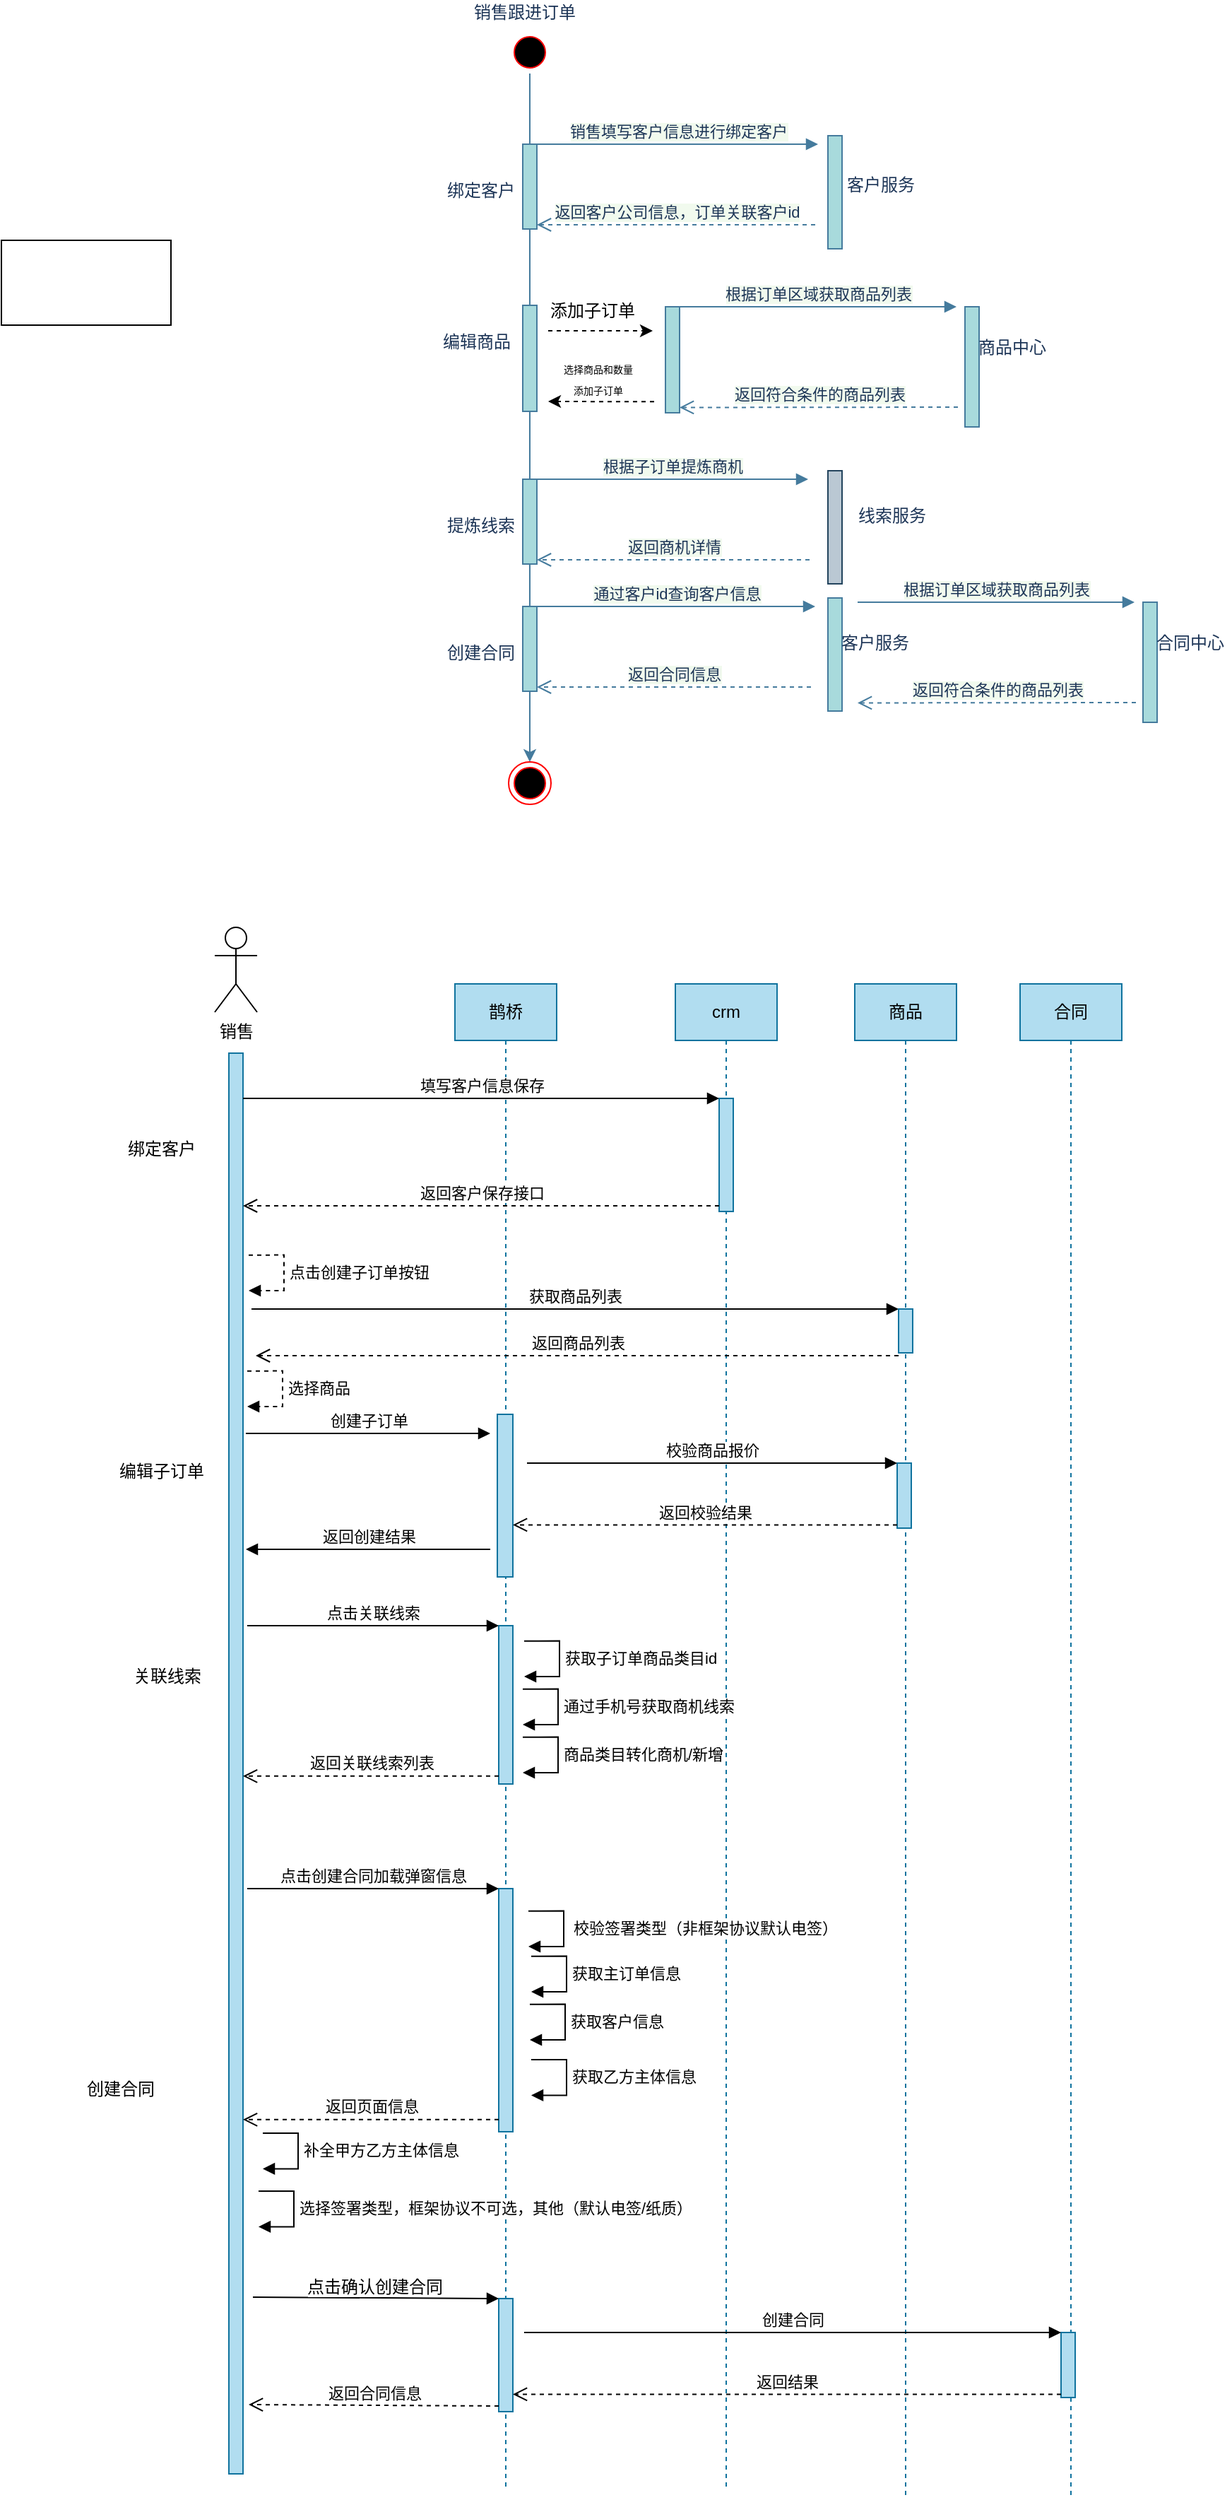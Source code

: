 <mxfile version="13.8.0" type="github">
  <diagram id="PIqpq7g2yBhrVfeTVyQ7" name="第 1 页">
    <mxGraphModel dx="1822" dy="1141" grid="0" gridSize="10" guides="1" tooltips="1" connect="1" arrows="1" fold="1" page="0" pageScale="1" pageWidth="827" pageHeight="1169" background="none" math="0" shadow="0">
      <root>
        <mxCell id="0" />
        <mxCell id="1" parent="0" />
        <mxCell id="DmI60GA0uWcOQrbNNr-2-2" value="销售跟进订单" style="text;html=1;align=center;verticalAlign=middle;resizable=0;points=[];autosize=1;fontColor=#1D3557;" parent="1" vertex="1">
          <mxGeometry x="109" y="-362" width="82" height="18" as="geometry" />
        </mxCell>
        <mxCell id="PYMbP-hpmB8G9cI8jIo8-4" value="" style="edgeStyle=orthogonalEdgeStyle;curved=0;rounded=1;sketch=0;orthogonalLoop=1;jettySize=auto;html=1;strokeColor=#457B9D;fillColor=#A8DADC;fontColor=#1D3557;entryX=0.5;entryY=0;entryDx=0;entryDy=0;" parent="1" source="PYMbP-hpmB8G9cI8jIo8-2" target="PYMbP-hpmB8G9cI8jIo8-1" edge="1">
          <mxGeometry relative="1" as="geometry" />
        </mxCell>
        <mxCell id="DmI60GA0uWcOQrbNNr-2-10" value="" style="html=1;points=[];perimeter=orthogonalPerimeter;rounded=0;sketch=0;fillColor=#A8DADC;strokeColor=#457B9D;fontColor=#1D3557;" parent="1" vertex="1">
          <mxGeometry x="149" y="-260" width="10" height="60" as="geometry" />
        </mxCell>
        <mxCell id="DmI60GA0uWcOQrbNNr-2-11" value="销售填写客户信息进行绑定客户" style="html=1;verticalAlign=bottom;endArrow=block;strokeColor=#457B9D;fontColor=#1D3557;labelBackgroundColor=#F1FAEE;exitX=1;exitY=0;exitDx=0;exitDy=0;" parent="1" source="DmI60GA0uWcOQrbNNr-2-10" edge="1">
          <mxGeometry relative="1" as="geometry">
            <mxPoint x="358" y="-260" as="targetPoint" />
          </mxGeometry>
        </mxCell>
        <mxCell id="DmI60GA0uWcOQrbNNr-2-12" value="返回客户公司信息，订单关联客户id" style="html=1;verticalAlign=bottom;endArrow=open;dashed=1;endSize=8;strokeColor=#457B9D;fontColor=#1D3557;labelBackgroundColor=#F1FAEE;entryX=1;entryY=0.95;entryDx=0;entryDy=0;" parent="1" target="DmI60GA0uWcOQrbNNr-2-10" edge="1">
          <mxGeometry relative="1" as="geometry">
            <mxPoint x="356" y="-203" as="sourcePoint" />
          </mxGeometry>
        </mxCell>
        <mxCell id="DmI60GA0uWcOQrbNNr-2-13" value="" style="html=1;points=[];perimeter=orthogonalPerimeter;rounded=0;sketch=0;fillColor=#A8DADC;strokeColor=#457B9D;fontColor=#1D3557;" parent="1" vertex="1">
          <mxGeometry x="365" y="-266" width="10" height="80" as="geometry" />
        </mxCell>
        <mxCell id="DmI60GA0uWcOQrbNNr-2-14" value="绑定客户" style="text;html=1;align=center;verticalAlign=middle;resizable=0;points=[];autosize=1;fontColor=#1D3557;" parent="1" vertex="1">
          <mxGeometry x="90" y="-236" width="58" height="18" as="geometry" />
        </mxCell>
        <mxCell id="DmI60GA0uWcOQrbNNr-2-15" value="客户服务" style="text;html=1;align=center;verticalAlign=middle;resizable=0;points=[];autosize=1;fontColor=#1D3557;" parent="1" vertex="1">
          <mxGeometry x="373" y="-240" width="58" height="18" as="geometry" />
        </mxCell>
        <mxCell id="DmI60GA0uWcOQrbNNr-2-17" value="" style="html=1;points=[];perimeter=orthogonalPerimeter;rounded=0;sketch=0;fillColor=#A8DADC;strokeColor=#457B9D;fontColor=#1D3557;" parent="1" vertex="1">
          <mxGeometry x="250" y="-145" width="10" height="75" as="geometry" />
        </mxCell>
        <mxCell id="DmI60GA0uWcOQrbNNr-2-18" value="根据订单区域获取商品列表" style="html=1;verticalAlign=bottom;endArrow=block;strokeColor=#457B9D;fontColor=#1D3557;labelBackgroundColor=#F1FAEE;exitX=1;exitY=0;exitDx=0;exitDy=0;" parent="1" source="DmI60GA0uWcOQrbNNr-2-17" edge="1">
          <mxGeometry relative="1" as="geometry">
            <mxPoint x="456" y="-145" as="targetPoint" />
          </mxGeometry>
        </mxCell>
        <mxCell id="DmI60GA0uWcOQrbNNr-2-19" value="返回符合条件的商品列表" style="html=1;verticalAlign=bottom;endArrow=open;dashed=1;endSize=8;strokeColor=#457B9D;fontColor=#1D3557;labelBackgroundColor=#F1FAEE;entryX=1;entryY=0.95;entryDx=0;entryDy=0;" parent="1" target="DmI60GA0uWcOQrbNNr-2-17" edge="1">
          <mxGeometry relative="1" as="geometry">
            <mxPoint x="457" y="-74" as="sourcePoint" />
          </mxGeometry>
        </mxCell>
        <mxCell id="DmI60GA0uWcOQrbNNr-2-20" value="" style="html=1;points=[];perimeter=orthogonalPerimeter;rounded=0;sketch=0;fillColor=#A8DADC;strokeColor=#457B9D;fontColor=#1D3557;" parent="1" vertex="1">
          <mxGeometry x="462" y="-145" width="10" height="85" as="geometry" />
        </mxCell>
        <mxCell id="DmI60GA0uWcOQrbNNr-2-21" value="编辑商品" style="text;html=1;align=center;verticalAlign=middle;resizable=0;points=[];autosize=1;fontColor=#1D3557;" parent="1" vertex="1">
          <mxGeometry x="87" y="-129" width="58" height="18" as="geometry" />
        </mxCell>
        <mxCell id="DmI60GA0uWcOQrbNNr-2-22" value="商品中心" style="text;html=1;align=center;verticalAlign=middle;resizable=0;points=[];autosize=1;fontColor=#1D3557;" parent="1" vertex="1">
          <mxGeometry x="466" y="-125" width="58" height="18" as="geometry" />
        </mxCell>
        <mxCell id="DmI60GA0uWcOQrbNNr-2-23" value="" style="html=1;points=[];perimeter=orthogonalPerimeter;rounded=0;sketch=0;fillColor=#A8DADC;strokeColor=#457B9D;fontColor=#1D3557;" parent="1" vertex="1">
          <mxGeometry x="149" y="-23" width="10" height="60" as="geometry" />
        </mxCell>
        <mxCell id="DmI60GA0uWcOQrbNNr-2-24" value="根据子订单提炼商机" style="html=1;verticalAlign=bottom;endArrow=block;strokeColor=#457B9D;fontColor=#1D3557;labelBackgroundColor=#F1FAEE;exitX=1;exitY=0;exitDx=0;exitDy=0;" parent="1" source="DmI60GA0uWcOQrbNNr-2-23" edge="1">
          <mxGeometry relative="1" as="geometry">
            <mxPoint x="351" y="-23" as="targetPoint" />
          </mxGeometry>
        </mxCell>
        <mxCell id="DmI60GA0uWcOQrbNNr-2-25" value="返回商机详情" style="html=1;verticalAlign=bottom;endArrow=open;dashed=1;endSize=8;strokeColor=#457B9D;fontColor=#1D3557;labelBackgroundColor=#F1FAEE;entryX=1;entryY=0.95;entryDx=0;entryDy=0;" parent="1" target="DmI60GA0uWcOQrbNNr-2-23" edge="1">
          <mxGeometry relative="1" as="geometry">
            <mxPoint x="352" y="34" as="sourcePoint" />
          </mxGeometry>
        </mxCell>
        <mxCell id="DmI60GA0uWcOQrbNNr-2-26" value="" style="html=1;points=[];perimeter=orthogonalPerimeter;rounded=0;sketch=0;fillColor=#bac8d3;strokeColor=#23445d;" parent="1" vertex="1">
          <mxGeometry x="365" y="-29" width="10" height="80" as="geometry" />
        </mxCell>
        <mxCell id="DmI60GA0uWcOQrbNNr-2-27" value="提炼线索" style="text;html=1;align=center;verticalAlign=middle;resizable=0;points=[];autosize=1;fontColor=#1D3557;" parent="1" vertex="1">
          <mxGeometry x="90" y="1" width="58" height="18" as="geometry" />
        </mxCell>
        <mxCell id="DmI60GA0uWcOQrbNNr-2-28" value="线索服务" style="text;html=1;align=center;verticalAlign=middle;resizable=0;points=[];autosize=1;fontColor=#1D3557;" parent="1" vertex="1">
          <mxGeometry x="381" y="-6" width="58" height="18" as="geometry" />
        </mxCell>
        <mxCell id="DmI60GA0uWcOQrbNNr-2-29" value="" style="html=1;points=[];perimeter=orthogonalPerimeter;rounded=0;sketch=0;fillColor=#A8DADC;strokeColor=#457B9D;fontColor=#1D3557;" parent="1" vertex="1">
          <mxGeometry x="149" y="67" width="10" height="60" as="geometry" />
        </mxCell>
        <mxCell id="DmI60GA0uWcOQrbNNr-2-30" value="通过客户id查询客户信息" style="html=1;verticalAlign=bottom;endArrow=block;strokeColor=#457B9D;fontColor=#1D3557;labelBackgroundColor=#F1FAEE;exitX=1;exitY=0;exitDx=0;exitDy=0;" parent="1" source="DmI60GA0uWcOQrbNNr-2-29" edge="1">
          <mxGeometry relative="1" as="geometry">
            <mxPoint x="356" y="67" as="targetPoint" />
          </mxGeometry>
        </mxCell>
        <mxCell id="DmI60GA0uWcOQrbNNr-2-31" value="返回合同信息" style="html=1;verticalAlign=bottom;endArrow=open;dashed=1;endSize=8;strokeColor=#457B9D;fontColor=#1D3557;labelBackgroundColor=#F1FAEE;entryX=1;entryY=0.95;entryDx=0;entryDy=0;" parent="1" target="DmI60GA0uWcOQrbNNr-2-29" edge="1">
          <mxGeometry relative="1" as="geometry">
            <mxPoint x="353" y="124" as="sourcePoint" />
          </mxGeometry>
        </mxCell>
        <mxCell id="DmI60GA0uWcOQrbNNr-2-32" value="" style="html=1;points=[];perimeter=orthogonalPerimeter;rounded=0;sketch=0;fillColor=#A8DADC;strokeColor=#457B9D;fontColor=#1D3557;" parent="1" vertex="1">
          <mxGeometry x="365" y="61" width="10" height="80" as="geometry" />
        </mxCell>
        <mxCell id="DmI60GA0uWcOQrbNNr-2-33" value="创建合同" style="text;html=1;align=center;verticalAlign=middle;resizable=0;points=[];autosize=1;fontColor=#1D3557;" parent="1" vertex="1">
          <mxGeometry x="90" y="91" width="58" height="18" as="geometry" />
        </mxCell>
        <mxCell id="DmI60GA0uWcOQrbNNr-2-34" value="客户服务" style="text;html=1;align=center;verticalAlign=middle;resizable=0;points=[];autosize=1;fontColor=#1D3557;" parent="1" vertex="1">
          <mxGeometry x="369" y="84" width="58" height="18" as="geometry" />
        </mxCell>
        <mxCell id="PYMbP-hpmB8G9cI8jIo8-1" value="" style="ellipse;html=1;shape=endState;fillColor=#000000;strokeColor=#ff0000;rounded=0;sketch=0;fontColor=#1D3557;" parent="1" vertex="1">
          <mxGeometry x="139" y="177" width="30" height="30" as="geometry" />
        </mxCell>
        <mxCell id="PYMbP-hpmB8G9cI8jIo8-2" value="" style="ellipse;html=1;shape=startState;fillColor=#000000;strokeColor=#ff0000;rounded=0;sketch=0;fontColor=#1D3557;" parent="1" vertex="1">
          <mxGeometry x="139" y="-340" width="30" height="30" as="geometry" />
        </mxCell>
        <mxCell id="SoGWiR2uLx1Ju7XlsU4c-3" value="" style="rounded=0;whiteSpace=wrap;html=1;" vertex="1" parent="1">
          <mxGeometry x="-220" y="-192" width="120" height="60" as="geometry" />
        </mxCell>
        <mxCell id="SoGWiR2uLx1Ju7XlsU4c-4" value="" style="endArrow=classic;html=1;dashed=1;" edge="1" parent="1">
          <mxGeometry width="50" height="50" relative="1" as="geometry">
            <mxPoint x="167" y="-128" as="sourcePoint" />
            <mxPoint x="241" y="-128" as="targetPoint" />
          </mxGeometry>
        </mxCell>
        <mxCell id="SoGWiR2uLx1Ju7XlsU4c-5" value="添加子订单" style="text;html=1;align=center;verticalAlign=middle;resizable=0;points=[];autosize=1;" vertex="1" parent="1">
          <mxGeometry x="163" y="-151" width="70" height="18" as="geometry" />
        </mxCell>
        <mxCell id="SoGWiR2uLx1Ju7XlsU4c-6" value="" style="endArrow=classic;html=1;dashed=1;" edge="1" parent="1">
          <mxGeometry width="50" height="50" relative="1" as="geometry">
            <mxPoint x="242.0" y="-77.83" as="sourcePoint" />
            <mxPoint x="167" y="-78" as="targetPoint" />
          </mxGeometry>
        </mxCell>
        <mxCell id="SoGWiR2uLx1Ju7XlsU4c-7" value="&lt;font style=&quot;font-size: 7px&quot;&gt;选择商品和数量&lt;br style=&quot;font-size: 7px&quot;&gt;添加子订单&lt;/font&gt;" style="text;html=1;align=center;verticalAlign=middle;resizable=0;points=[];autosize=1;" vertex="1" parent="1">
          <mxGeometry x="155" y="-111" width="94" height="32" as="geometry" />
        </mxCell>
        <mxCell id="SoGWiR2uLx1Ju7XlsU4c-9" value="" style="html=1;points=[];perimeter=orthogonalPerimeter;rounded=0;sketch=0;fillColor=#A8DADC;strokeColor=#457B9D;fontColor=#1D3557;" vertex="1" parent="1">
          <mxGeometry x="149" y="-146" width="10" height="75" as="geometry" />
        </mxCell>
        <mxCell id="SoGWiR2uLx1Ju7XlsU4c-16" value="根据订单区域获取商品列表" style="html=1;verticalAlign=bottom;endArrow=block;strokeColor=#457B9D;fontColor=#1D3557;labelBackgroundColor=#F1FAEE;exitX=1;exitY=0;exitDx=0;exitDy=0;" edge="1" parent="1">
          <mxGeometry relative="1" as="geometry">
            <mxPoint x="582" y="64" as="targetPoint" />
            <mxPoint x="386" y="64" as="sourcePoint" />
          </mxGeometry>
        </mxCell>
        <mxCell id="SoGWiR2uLx1Ju7XlsU4c-17" value="返回符合条件的商品列表" style="html=1;verticalAlign=bottom;endArrow=open;dashed=1;endSize=8;strokeColor=#457B9D;fontColor=#1D3557;labelBackgroundColor=#F1FAEE;entryX=1;entryY=0.95;entryDx=0;entryDy=0;" edge="1" parent="1">
          <mxGeometry relative="1" as="geometry">
            <mxPoint x="583.0" y="135" as="sourcePoint" />
            <mxPoint x="386" y="135.25" as="targetPoint" />
          </mxGeometry>
        </mxCell>
        <mxCell id="SoGWiR2uLx1Ju7XlsU4c-18" value="" style="html=1;points=[];perimeter=orthogonalPerimeter;rounded=0;sketch=0;fillColor=#A8DADC;strokeColor=#457B9D;fontColor=#1D3557;" vertex="1" parent="1">
          <mxGeometry x="588" y="64" width="10" height="85" as="geometry" />
        </mxCell>
        <mxCell id="SoGWiR2uLx1Ju7XlsU4c-19" value="合同中心" style="text;html=1;align=center;verticalAlign=middle;resizable=0;points=[];autosize=1;fontColor=#1D3557;" vertex="1" parent="1">
          <mxGeometry x="592" y="84" width="58" height="18" as="geometry" />
        </mxCell>
        <mxCell id="SoGWiR2uLx1Ju7XlsU4c-20" value="销售" style="shape=umlActor;verticalLabelPosition=bottom;verticalAlign=top;html=1;" vertex="1" parent="1">
          <mxGeometry x="-69" y="294" width="30" height="60" as="geometry" />
        </mxCell>
        <mxCell id="SoGWiR2uLx1Ju7XlsU4c-21" value="" style="html=1;points=[];perimeter=orthogonalPerimeter;fillColor=#b1ddf0;strokeColor=#10739e;" vertex="1" parent="1">
          <mxGeometry x="-59" y="383" width="10" height="1005" as="geometry" />
        </mxCell>
        <mxCell id="SoGWiR2uLx1Ju7XlsU4c-22" value="鹊桥" style="shape=umlLifeline;perimeter=lifelinePerimeter;whiteSpace=wrap;html=1;container=1;collapsible=0;recursiveResize=0;outlineConnect=0;fillColor=#b1ddf0;strokeColor=#10739e;" vertex="1" parent="1">
          <mxGeometry x="101" y="334" width="72" height="1066" as="geometry" />
        </mxCell>
        <mxCell id="SoGWiR2uLx1Ju7XlsU4c-39" value="" style="html=1;points=[];perimeter=orthogonalPerimeter;fillColor=#b1ddf0;strokeColor=#10739e;" vertex="1" parent="SoGWiR2uLx1Ju7XlsU4c-22">
          <mxGeometry x="30" y="304.5" width="11" height="115" as="geometry" />
        </mxCell>
        <mxCell id="SoGWiR2uLx1Ju7XlsU4c-49" value="" style="html=1;points=[];perimeter=orthogonalPerimeter;fillColor=#b1ddf0;strokeColor=#10739e;" vertex="1" parent="SoGWiR2uLx1Ju7XlsU4c-22">
          <mxGeometry x="31" y="454" width="10" height="112" as="geometry" />
        </mxCell>
        <mxCell id="SoGWiR2uLx1Ju7XlsU4c-50" value="点击关联线索" style="html=1;verticalAlign=bottom;endArrow=block;entryX=0;entryY=0;" edge="1" target="SoGWiR2uLx1Ju7XlsU4c-49" parent="SoGWiR2uLx1Ju7XlsU4c-22">
          <mxGeometry relative="1" as="geometry">
            <mxPoint x="-147" y="454" as="sourcePoint" />
          </mxGeometry>
        </mxCell>
        <mxCell id="SoGWiR2uLx1Ju7XlsU4c-61" value="" style="html=1;points=[];perimeter=orthogonalPerimeter;fillColor=#b1ddf0;strokeColor=#10739e;" vertex="1" parent="SoGWiR2uLx1Ju7XlsU4c-22">
          <mxGeometry x="31" y="640" width="10" height="172" as="geometry" />
        </mxCell>
        <mxCell id="SoGWiR2uLx1Ju7XlsU4c-62" value="点击创建合同加载弹窗信息" style="html=1;verticalAlign=bottom;endArrow=block;entryX=0;entryY=0;" edge="1" target="SoGWiR2uLx1Ju7XlsU4c-61" parent="SoGWiR2uLx1Ju7XlsU4c-22">
          <mxGeometry relative="1" as="geometry">
            <mxPoint x="-147" y="640" as="sourcePoint" />
          </mxGeometry>
        </mxCell>
        <mxCell id="SoGWiR2uLx1Ju7XlsU4c-71" value="" style="html=1;points=[];perimeter=orthogonalPerimeter;fillColor=#b1ddf0;strokeColor=#10739e;" vertex="1" parent="SoGWiR2uLx1Ju7XlsU4c-22">
          <mxGeometry x="31" y="930" width="10" height="80" as="geometry" />
        </mxCell>
        <mxCell id="SoGWiR2uLx1Ju7XlsU4c-23" value="crm" style="shape=umlLifeline;perimeter=lifelinePerimeter;whiteSpace=wrap;html=1;container=1;collapsible=0;recursiveResize=0;outlineConnect=0;fillColor=#b1ddf0;strokeColor=#10739e;" vertex="1" parent="1">
          <mxGeometry x="257" y="334" width="72" height="1064" as="geometry" />
        </mxCell>
        <mxCell id="SoGWiR2uLx1Ju7XlsU4c-27" value="" style="html=1;points=[];perimeter=orthogonalPerimeter;fillColor=#b1ddf0;strokeColor=#10739e;" vertex="1" parent="SoGWiR2uLx1Ju7XlsU4c-23">
          <mxGeometry x="31" y="81" width="10" height="80" as="geometry" />
        </mxCell>
        <mxCell id="SoGWiR2uLx1Ju7XlsU4c-24" value="商品" style="shape=umlLifeline;perimeter=lifelinePerimeter;whiteSpace=wrap;html=1;container=1;collapsible=0;recursiveResize=0;outlineConnect=0;fillColor=#b1ddf0;strokeColor=#10739e;" vertex="1" parent="1">
          <mxGeometry x="384" y="334" width="72" height="1070" as="geometry" />
        </mxCell>
        <mxCell id="SoGWiR2uLx1Ju7XlsU4c-35" value="获取商品列表" style="html=1;verticalAlign=bottom;endArrow=block;entryX=0;entryY=0;" edge="1" target="SoGWiR2uLx1Ju7XlsU4c-34" parent="SoGWiR2uLx1Ju7XlsU4c-24">
          <mxGeometry relative="1" as="geometry">
            <mxPoint x="-427" y="230" as="sourcePoint" />
          </mxGeometry>
        </mxCell>
        <mxCell id="SoGWiR2uLx1Ju7XlsU4c-34" value="" style="html=1;points=[];perimeter=orthogonalPerimeter;fillColor=#b1ddf0;strokeColor=#10739e;" vertex="1" parent="SoGWiR2uLx1Ju7XlsU4c-24">
          <mxGeometry x="31" y="230" width="10" height="31" as="geometry" />
        </mxCell>
        <mxCell id="SoGWiR2uLx1Ju7XlsU4c-36" value="返回商品列表" style="html=1;verticalAlign=bottom;endArrow=open;dashed=1;endSize=8;exitX=0;exitY=0.95;" edge="1" parent="SoGWiR2uLx1Ju7XlsU4c-24">
          <mxGeometry relative="1" as="geometry">
            <mxPoint x="-424" y="263" as="targetPoint" />
            <mxPoint x="31" y="263" as="sourcePoint" />
          </mxGeometry>
        </mxCell>
        <mxCell id="SoGWiR2uLx1Ju7XlsU4c-42" value="" style="html=1;points=[];perimeter=orthogonalPerimeter;fillColor=#b1ddf0;strokeColor=#10739e;" vertex="1" parent="SoGWiR2uLx1Ju7XlsU4c-24">
          <mxGeometry x="30" y="339" width="10" height="46" as="geometry" />
        </mxCell>
        <mxCell id="SoGWiR2uLx1Ju7XlsU4c-43" value="校验商品报价" style="html=1;verticalAlign=bottom;endArrow=block;entryX=0;entryY=0;" edge="1" target="SoGWiR2uLx1Ju7XlsU4c-42" parent="SoGWiR2uLx1Ju7XlsU4c-24">
          <mxGeometry relative="1" as="geometry">
            <mxPoint x="-232" y="339" as="sourcePoint" />
          </mxGeometry>
        </mxCell>
        <mxCell id="SoGWiR2uLx1Ju7XlsU4c-25" value="合同" style="shape=umlLifeline;perimeter=lifelinePerimeter;whiteSpace=wrap;html=1;container=1;collapsible=0;recursiveResize=0;outlineConnect=0;fillColor=#b1ddf0;strokeColor=#10739e;" vertex="1" parent="1">
          <mxGeometry x="501" y="334" width="72" height="1071" as="geometry" />
        </mxCell>
        <mxCell id="SoGWiR2uLx1Ju7XlsU4c-73" value="返回合同信息" style="html=1;verticalAlign=bottom;endArrow=open;dashed=1;endSize=8;exitX=0;exitY=0.95;" edge="1" source="SoGWiR2uLx1Ju7XlsU4c-71" parent="SoGWiR2uLx1Ju7XlsU4c-25">
          <mxGeometry relative="1" as="geometry">
            <mxPoint x="-546" y="1005" as="targetPoint" />
          </mxGeometry>
        </mxCell>
        <mxCell id="SoGWiR2uLx1Ju7XlsU4c-75" value="" style="html=1;points=[];perimeter=orthogonalPerimeter;fillColor=#b1ddf0;strokeColor=#10739e;" vertex="1" parent="SoGWiR2uLx1Ju7XlsU4c-25">
          <mxGeometry x="29" y="954" width="10" height="46" as="geometry" />
        </mxCell>
        <mxCell id="SoGWiR2uLx1Ju7XlsU4c-28" value="填写客户信息保存" style="html=1;verticalAlign=bottom;endArrow=block;entryX=0;entryY=0;" edge="1" target="SoGWiR2uLx1Ju7XlsU4c-27" parent="1" source="SoGWiR2uLx1Ju7XlsU4c-21">
          <mxGeometry relative="1" as="geometry">
            <mxPoint x="211" y="412" as="sourcePoint" />
          </mxGeometry>
        </mxCell>
        <mxCell id="SoGWiR2uLx1Ju7XlsU4c-29" value="返回客户保存接口" style="html=1;verticalAlign=bottom;endArrow=open;dashed=1;endSize=8;exitX=0;exitY=0.95;" edge="1" source="SoGWiR2uLx1Ju7XlsU4c-27" parent="1" target="SoGWiR2uLx1Ju7XlsU4c-21">
          <mxGeometry relative="1" as="geometry">
            <mxPoint x="211" y="488" as="targetPoint" />
          </mxGeometry>
        </mxCell>
        <mxCell id="SoGWiR2uLx1Ju7XlsU4c-31" value="绑定客户" style="text;html=1;align=center;verticalAlign=middle;resizable=0;points=[];autosize=1;" vertex="1" parent="1">
          <mxGeometry x="-136" y="442" width="58" height="18" as="geometry" />
        </mxCell>
        <mxCell id="SoGWiR2uLx1Ju7XlsU4c-33" value="编辑子订单" style="text;html=1;align=center;verticalAlign=middle;resizable=0;points=[];autosize=1;" vertex="1" parent="1">
          <mxGeometry x="-142" y="670" width="70" height="18" as="geometry" />
        </mxCell>
        <mxCell id="SoGWiR2uLx1Ju7XlsU4c-40" value="点击创建子订单按钮" style="edgeStyle=orthogonalEdgeStyle;html=1;align=left;spacingLeft=2;endArrow=block;rounded=0;entryX=0.1;entryY=0.33;entryDx=0;entryDy=0;entryPerimeter=0;exitX=0.1;exitY=0.33;exitDx=0;exitDy=0;exitPerimeter=0;dashed=1;" edge="1" parent="1">
          <mxGeometry relative="1" as="geometry">
            <mxPoint x="-45" y="525.84" as="sourcePoint" />
            <Array as="points">
              <mxPoint x="-20" y="526" />
              <mxPoint x="-20" y="551" />
            </Array>
            <mxPoint x="-45" y="551" as="targetPoint" />
          </mxGeometry>
        </mxCell>
        <mxCell id="SoGWiR2uLx1Ju7XlsU4c-41" value="选择商品" style="edgeStyle=orthogonalEdgeStyle;html=1;align=left;spacingLeft=2;endArrow=block;rounded=0;entryX=0.1;entryY=0.33;entryDx=0;entryDy=0;entryPerimeter=0;exitX=0.1;exitY=0.33;exitDx=0;exitDy=0;exitPerimeter=0;dashed=1;" edge="1" parent="1">
          <mxGeometry relative="1" as="geometry">
            <mxPoint x="-46" y="607.84" as="sourcePoint" />
            <Array as="points">
              <mxPoint x="-21" y="608" />
              <mxPoint x="-21" y="633" />
            </Array>
            <mxPoint x="-46" y="633" as="targetPoint" />
          </mxGeometry>
        </mxCell>
        <mxCell id="SoGWiR2uLx1Ju7XlsU4c-44" value="返回校验结果" style="html=1;verticalAlign=bottom;endArrow=open;dashed=1;endSize=8;exitX=0;exitY=0.95;" edge="1" source="SoGWiR2uLx1Ju7XlsU4c-42" parent="1" target="SoGWiR2uLx1Ju7XlsU4c-39">
          <mxGeometry relative="1" as="geometry">
            <mxPoint x="149" y="751" as="targetPoint" />
          </mxGeometry>
        </mxCell>
        <mxCell id="SoGWiR2uLx1Ju7XlsU4c-45" value="创建子订单" style="html=1;verticalAlign=bottom;endArrow=block;" edge="1" parent="1">
          <mxGeometry relative="1" as="geometry">
            <mxPoint x="-47" y="652" as="sourcePoint" />
            <mxPoint x="126" y="652" as="targetPoint" />
          </mxGeometry>
        </mxCell>
        <mxCell id="SoGWiR2uLx1Ju7XlsU4c-47" value="返回创建结果" style="html=1;verticalAlign=bottom;endArrow=block;" edge="1" parent="1">
          <mxGeometry relative="1" as="geometry">
            <mxPoint x="126" y="734" as="sourcePoint" />
            <mxPoint x="-47" y="734" as="targetPoint" />
          </mxGeometry>
        </mxCell>
        <mxCell id="SoGWiR2uLx1Ju7XlsU4c-52" value="关联线索" style="text;html=1;align=center;verticalAlign=middle;resizable=0;points=[];autosize=1;" vertex="1" parent="1">
          <mxGeometry x="-132" y="815" width="58" height="18" as="geometry" />
        </mxCell>
        <mxCell id="SoGWiR2uLx1Ju7XlsU4c-51" value="返回关联线索列表" style="html=1;verticalAlign=bottom;endArrow=open;dashed=1;endSize=8;exitX=0;exitY=0.95;" edge="1" source="SoGWiR2uLx1Ju7XlsU4c-49" parent="1" target="SoGWiR2uLx1Ju7XlsU4c-21">
          <mxGeometry relative="1" as="geometry">
            <mxPoint x="-50" y="898" as="targetPoint" />
          </mxGeometry>
        </mxCell>
        <mxCell id="SoGWiR2uLx1Ju7XlsU4c-54" value="获取子订单商品类目id" style="edgeStyle=orthogonalEdgeStyle;html=1;align=left;spacingLeft=2;endArrow=block;rounded=0;entryX=0.1;entryY=0.33;entryDx=0;entryDy=0;entryPerimeter=0;exitX=0.1;exitY=0.33;exitDx=0;exitDy=0;exitPerimeter=0;" edge="1" parent="1">
          <mxGeometry relative="1" as="geometry">
            <mxPoint x="150" y="798.84" as="sourcePoint" />
            <Array as="points">
              <mxPoint x="175" y="799" />
              <mxPoint x="175" y="824" />
            </Array>
            <mxPoint x="150" y="824" as="targetPoint" />
          </mxGeometry>
        </mxCell>
        <mxCell id="SoGWiR2uLx1Ju7XlsU4c-55" value="通过手机号获取商机线索" style="edgeStyle=orthogonalEdgeStyle;html=1;align=left;spacingLeft=2;endArrow=block;rounded=0;entryX=0.1;entryY=0.33;entryDx=0;entryDy=0;entryPerimeter=0;exitX=0.1;exitY=0.33;exitDx=0;exitDy=0;exitPerimeter=0;" edge="1" parent="1">
          <mxGeometry relative="1" as="geometry">
            <mxPoint x="149" y="832.84" as="sourcePoint" />
            <Array as="points">
              <mxPoint x="174" y="833" />
              <mxPoint x="174" y="858" />
            </Array>
            <mxPoint x="149" y="858" as="targetPoint" />
          </mxGeometry>
        </mxCell>
        <mxCell id="SoGWiR2uLx1Ju7XlsU4c-56" value="商品类目转化商机/新增" style="edgeStyle=orthogonalEdgeStyle;html=1;align=left;spacingLeft=2;endArrow=block;rounded=0;entryX=0.1;entryY=0.33;entryDx=0;entryDy=0;entryPerimeter=0;exitX=0.1;exitY=0.33;exitDx=0;exitDy=0;exitPerimeter=0;" edge="1" parent="1">
          <mxGeometry relative="1" as="geometry">
            <mxPoint x="149" y="866.84" as="sourcePoint" />
            <Array as="points">
              <mxPoint x="174" y="867" />
              <mxPoint x="174" y="892" />
            </Array>
            <mxPoint x="149" y="892" as="targetPoint" />
          </mxGeometry>
        </mxCell>
        <mxCell id="SoGWiR2uLx1Ju7XlsU4c-57" value="创建合同" style="text;html=1;align=center;verticalAlign=middle;resizable=0;points=[];autosize=1;" vertex="1" parent="1">
          <mxGeometry x="-165" y="1107" width="58" height="18" as="geometry" />
        </mxCell>
        <mxCell id="SoGWiR2uLx1Ju7XlsU4c-63" value="返回页面信息" style="html=1;verticalAlign=bottom;endArrow=open;dashed=1;endSize=8;exitX=0;exitY=0.95;" edge="1" source="SoGWiR2uLx1Ju7XlsU4c-61" parent="1" target="SoGWiR2uLx1Ju7XlsU4c-21">
          <mxGeometry relative="1" as="geometry">
            <mxPoint x="62" y="1050" as="targetPoint" />
          </mxGeometry>
        </mxCell>
        <mxCell id="SoGWiR2uLx1Ju7XlsU4c-64" value="获取主订单信息" style="edgeStyle=orthogonalEdgeStyle;html=1;align=left;spacingLeft=2;endArrow=block;rounded=0;entryX=0.1;entryY=0.33;entryDx=0;entryDy=0;entryPerimeter=0;exitX=0.1;exitY=0.33;exitDx=0;exitDy=0;exitPerimeter=0;" edge="1" parent="1">
          <mxGeometry relative="1" as="geometry">
            <mxPoint x="155" y="1021.84" as="sourcePoint" />
            <Array as="points">
              <mxPoint x="180" y="1022" />
              <mxPoint x="180" y="1047" />
            </Array>
            <mxPoint x="155" y="1047" as="targetPoint" />
          </mxGeometry>
        </mxCell>
        <mxCell id="SoGWiR2uLx1Ju7XlsU4c-65" value="获取客户信息" style="edgeStyle=orthogonalEdgeStyle;html=1;align=left;spacingLeft=2;endArrow=block;rounded=0;entryX=0.1;entryY=0.33;entryDx=0;entryDy=0;entryPerimeter=0;exitX=0.1;exitY=0.33;exitDx=0;exitDy=0;exitPerimeter=0;" edge="1" parent="1">
          <mxGeometry relative="1" as="geometry">
            <mxPoint x="154" y="1055.84" as="sourcePoint" />
            <Array as="points">
              <mxPoint x="179" y="1056" />
              <mxPoint x="179" y="1081" />
            </Array>
            <mxPoint x="154" y="1081" as="targetPoint" />
          </mxGeometry>
        </mxCell>
        <mxCell id="SoGWiR2uLx1Ju7XlsU4c-66" value="选择签署类型，框架协议不可选，其他（默认电签/纸质）" style="edgeStyle=orthogonalEdgeStyle;html=1;align=left;spacingLeft=2;endArrow=block;rounded=0;entryX=0.1;entryY=0.33;entryDx=0;entryDy=0;entryPerimeter=0;exitX=0.1;exitY=0.33;exitDx=0;exitDy=0;exitPerimeter=0;" edge="1" parent="1">
          <mxGeometry relative="1" as="geometry">
            <mxPoint x="-38" y="1188.04" as="sourcePoint" />
            <Array as="points">
              <mxPoint x="-13" y="1188.2" />
              <mxPoint x="-13" y="1213.2" />
            </Array>
            <mxPoint x="-38" y="1213.2" as="targetPoint" />
          </mxGeometry>
        </mxCell>
        <mxCell id="SoGWiR2uLx1Ju7XlsU4c-68" value="获取乙方主体信息" style="edgeStyle=orthogonalEdgeStyle;html=1;align=left;spacingLeft=2;endArrow=block;rounded=0;entryX=0.1;entryY=0.33;entryDx=0;entryDy=0;entryPerimeter=0;exitX=0.1;exitY=0.33;exitDx=0;exitDy=0;exitPerimeter=0;" edge="1" parent="1">
          <mxGeometry relative="1" as="geometry">
            <mxPoint x="155" y="1095.04" as="sourcePoint" />
            <Array as="points">
              <mxPoint x="180" y="1095.2" />
              <mxPoint x="180" y="1120.2" />
            </Array>
            <mxPoint x="155" y="1120.2" as="targetPoint" />
          </mxGeometry>
        </mxCell>
        <mxCell id="SoGWiR2uLx1Ju7XlsU4c-69" value="补全甲方乙方主体信息" style="edgeStyle=orthogonalEdgeStyle;html=1;align=left;spacingLeft=2;endArrow=block;rounded=0;entryX=0.1;entryY=0.33;entryDx=0;entryDy=0;entryPerimeter=0;exitX=0.1;exitY=0.33;exitDx=0;exitDy=0;exitPerimeter=0;" edge="1" parent="1">
          <mxGeometry relative="1" as="geometry">
            <mxPoint x="-35" y="1147.04" as="sourcePoint" />
            <Array as="points">
              <mxPoint x="-10" y="1147.2" />
              <mxPoint x="-10" y="1172.2" />
            </Array>
            <mxPoint x="-35" y="1172.2" as="targetPoint" />
          </mxGeometry>
        </mxCell>
        <mxCell id="SoGWiR2uLx1Ju7XlsU4c-72" value="" style="html=1;verticalAlign=bottom;endArrow=block;entryX=0;entryY=0;" edge="1" target="SoGWiR2uLx1Ju7XlsU4c-71" parent="1">
          <mxGeometry relative="1" as="geometry">
            <mxPoint x="-42" y="1263" as="sourcePoint" />
          </mxGeometry>
        </mxCell>
        <mxCell id="SoGWiR2uLx1Ju7XlsU4c-74" value="&lt;span style=&quot;background-color: rgb(255 , 255 , 255)&quot;&gt;点击确认创建合同&lt;/span&gt;" style="text;html=1;align=center;verticalAlign=middle;resizable=0;points=[];autosize=1;" vertex="1" parent="1">
          <mxGeometry x="-9" y="1247" width="106" height="18" as="geometry" />
        </mxCell>
        <mxCell id="SoGWiR2uLx1Ju7XlsU4c-77" value="返回结果" style="html=1;verticalAlign=bottom;endArrow=open;dashed=1;endSize=8;exitX=0;exitY=0.95;" edge="1" source="SoGWiR2uLx1Ju7XlsU4c-75" parent="1">
          <mxGeometry relative="1" as="geometry">
            <mxPoint x="142" y="1331.7" as="targetPoint" />
          </mxGeometry>
        </mxCell>
        <mxCell id="SoGWiR2uLx1Ju7XlsU4c-76" value="创建合同" style="html=1;verticalAlign=bottom;endArrow=block;entryX=0;entryY=0;" edge="1" target="SoGWiR2uLx1Ju7XlsU4c-75" parent="1">
          <mxGeometry relative="1" as="geometry">
            <mxPoint x="150" y="1288" as="sourcePoint" />
          </mxGeometry>
        </mxCell>
        <mxCell id="SoGWiR2uLx1Ju7XlsU4c-81" value="&amp;nbsp;校验签署类型（非框架协议默认电签）" style="edgeStyle=orthogonalEdgeStyle;html=1;align=left;spacingLeft=2;endArrow=block;rounded=0;entryX=0.1;entryY=0.33;entryDx=0;entryDy=0;entryPerimeter=0;exitX=0.1;exitY=0.33;exitDx=0;exitDy=0;exitPerimeter=0;" edge="1" parent="1">
          <mxGeometry relative="1" as="geometry">
            <mxPoint x="153" y="989.84" as="sourcePoint" />
            <Array as="points">
              <mxPoint x="178" y="990" />
              <mxPoint x="178" y="1015" />
            </Array>
            <mxPoint x="153" y="1015" as="targetPoint" />
          </mxGeometry>
        </mxCell>
      </root>
    </mxGraphModel>
  </diagram>
</mxfile>
